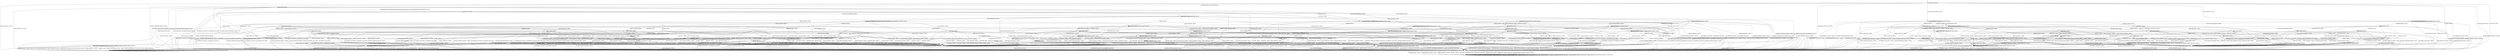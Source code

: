 digraph g {

	s0 [shape="circle" label="s0"];
	s1 [shape="circle" label="s1"];
	s2 [shape="circle" label="s2"];
	s3 [shape="circle" label="s3"];
	s4 [shape="circle" label="s4"];
	s5 [shape="circle" label="s5"];
	s6 [shape="circle" label="s6"];
	s7 [shape="circle" label="s7"];
	s8 [shape="circle" label="s8"];
	s9 [shape="circle" label="s9"];
	s10 [shape="circle" label="s10"];
	s11 [shape="circle" label="s11"];
	s12 [shape="circle" label="s12"];
	s13 [shape="circle" label="s13"];
	s14 [shape="circle" label="s14"];
	s15 [shape="circle" label="s15"];
	s16 [shape="circle" label="s16"];
	s17 [shape="circle" label="s17"];
	s18 [shape="circle" label="s18"];
	s19 [shape="circle" label="s19"];
	s20 [shape="circle" label="s20"];
	s21 [shape="circle" label="s21"];
	s22 [shape="circle" label="s22"];
	s23 [shape="circle" label="s23"];
	s24 [shape="circle" label="s24"];
	s25 [shape="circle" label="s25"];
	s26 [shape="circle" label="s26"];
	s27 [shape="circle" label="s27"];
	s28 [shape="circle" label="s28"];
	s29 [shape="circle" label="s29"];
	s30 [shape="circle" label="s30"];
	s31 [shape="circle" label="s31"];
	s32 [shape="circle" label="s32"];
	s33 [shape="circle" label="s33"];
	s34 [shape="circle" label="s34"];
	s35 [shape="circle" label="s35"];
	s36 [shape="circle" label="s36"];
	s37 [shape="circle" label="s37"];
	s38 [shape="circle" label="s38"];
	s39 [shape="circle" label="s39"];
	s40 [shape="circle" label="s40"];
	s41 [shape="circle" label="s41"];
	s42 [shape="circle" label="s42"];
	s43 [shape="circle" label="s43"];
	s44 [shape="circle" label="s44"];
	s45 [shape="circle" label="s45"];
	s46 [shape="circle" label="s46"];
	s47 [shape="circle" label="s47"];
	s48 [shape="circle" label="s48"];
	s49 [shape="circle" label="s49"];
	s50 [shape="circle" label="s50"];
	s51 [shape="circle" label="s51"];
	s52 [shape="circle" label="s52"];
	s53 [shape="circle" label="s53"];
	s54 [shape="circle" label="s54"];
	s55 [shape="circle" label="s55"];
	s56 [shape="circle" label="s56"];
	s57 [shape="circle" label="s57"];
	s58 [shape="circle" label="s58"];
	s59 [shape="circle" label="s59"];
	s60 [shape="circle" label="s60"];
	s61 [shape="circle" label="s61"];
	s62 [shape="circle" label="s62"];
	s63 [shape="circle" label="s63"];
	s64 [shape="circle" label="s64"];
	s65 [shape="circle" label="s65"];
	s66 [shape="circle" label="s66"];
	s67 [shape="circle" label="s67"];
	s68 [shape="circle" label="s68"];
	s69 [shape="circle" label="s69"];
	s0 -> s2 [label="ECDH_CLIENT_HELLO / HELLO_VERIFY_REQUEST"];
	s0 -> s16 [label="ECDH_CLIENT_KEY_EXCHANGE / TIMEOUT"];
	s0 -> s7 [label="CHANGE_CIPHER_SPEC / TIMEOUT"];
	s0 -> s5 [label="FINISHED / TIMEOUT"];
	s0 -> s0 [label="APPLICATION / TIMEOUT"];
	s0 -> s5 [label="CERTIFICATE / TIMEOUT"];
	s0 -> s8 [label="EMPTY_CERTIFICATE / TIMEOUT"];
	s0 -> s5 [label="CERTIFICATE_VERIFY / TIMEOUT"];
	s0 -> s1 [label="Alert(WARNING,CLOSE_NOTIFY) / TIMEOUT"];
	s0 -> s1 [label="Alert(FATAL,UNEXPECTED_MESSAGE) / TIMEOUT"];
	s1 -> s3 [label="ECDH_CLIENT_HELLO / TIMEOUT"];
	s1 -> s3 [label="ECDH_CLIENT_KEY_EXCHANGE / TIMEOUT"];
	s1 -> s3 [label="CHANGE_CIPHER_SPEC / TIMEOUT"];
	s1 -> s3 [label="FINISHED / TIMEOUT"];
	s1 -> s3 [label="APPLICATION / TIMEOUT"];
	s1 -> s3 [label="CERTIFICATE / TIMEOUT"];
	s1 -> s3 [label="EMPTY_CERTIFICATE / TIMEOUT"];
	s1 -> s3 [label="CERTIFICATE_VERIFY / TIMEOUT"];
	s1 -> s3 [label="Alert(WARNING,CLOSE_NOTIFY) / TIMEOUT"];
	s1 -> s3 [label="Alert(FATAL,UNEXPECTED_MESSAGE) / TIMEOUT"];
	s2 -> s4 [label="ECDH_CLIENT_HELLO / SERVER_HELLO|RSA_CERTIFICATE|ECDHE_SERVER_KEY_EXCHANGE|CERTIFICATE_REQUEST|SERVER_HELLO_DONE"];
	s2 -> s23 [label="ECDH_CLIENT_KEY_EXCHANGE / TIMEOUT"];
	s2 -> s7 [label="CHANGE_CIPHER_SPEC / TIMEOUT"];
	s2 -> s6 [label="FINISHED / TIMEOUT"];
	s2 -> s2 [label="APPLICATION / TIMEOUT"];
	s2 -> s46 [label="CERTIFICATE / TIMEOUT"];
	s2 -> s12 [label="EMPTY_CERTIFICATE / TIMEOUT"];
	s2 -> s6 [label="CERTIFICATE_VERIFY / TIMEOUT"];
	s2 -> s1 [label="Alert(WARNING,CLOSE_NOTIFY) / Alert(WARNING,CLOSE_NOTIFY)"];
	s2 -> s1 [label="Alert(FATAL,UNEXPECTED_MESSAGE) / TIMEOUT"];
	s3 -> s3 [label="ECDH_CLIENT_HELLO / SOCKET_CLOSED"];
	s3 -> s3 [label="ECDH_CLIENT_KEY_EXCHANGE / SOCKET_CLOSED"];
	s3 -> s3 [label="CHANGE_CIPHER_SPEC / SOCKET_CLOSED"];
	s3 -> s3 [label="FINISHED / SOCKET_CLOSED"];
	s3 -> s3 [label="APPLICATION / SOCKET_CLOSED"];
	s3 -> s3 [label="CERTIFICATE / SOCKET_CLOSED"];
	s3 -> s3 [label="EMPTY_CERTIFICATE / SOCKET_CLOSED"];
	s3 -> s3 [label="CERTIFICATE_VERIFY / SOCKET_CLOSED"];
	s3 -> s3 [label="Alert(WARNING,CLOSE_NOTIFY) / SOCKET_CLOSED"];
	s3 -> s3 [label="Alert(FATAL,UNEXPECTED_MESSAGE) / SOCKET_CLOSED"];
	s4 -> s1 [label="ECDH_CLIENT_HELLO / Alert(FATAL,UNEXPECTED_MESSAGE)"];
	s4 -> s20 [label="ECDH_CLIENT_KEY_EXCHANGE / TIMEOUT"];
	s4 -> s7 [label="CHANGE_CIPHER_SPEC / TIMEOUT"];
	s4 -> s6 [label="FINISHED / TIMEOUT"];
	s4 -> s4 [label="APPLICATION / TIMEOUT"];
	s4 -> s46 [label="CERTIFICATE / TIMEOUT"];
	s4 -> s10 [label="EMPTY_CERTIFICATE / TIMEOUT"];
	s4 -> s6 [label="CERTIFICATE_VERIFY / TIMEOUT"];
	s4 -> s1 [label="Alert(WARNING,CLOSE_NOTIFY) / Alert(WARNING,CLOSE_NOTIFY)"];
	s4 -> s1 [label="Alert(FATAL,UNEXPECTED_MESSAGE) / TIMEOUT"];
	s5 -> s5 [label="ECDH_CLIENT_HELLO / TIMEOUT"];
	s5 -> s5 [label="ECDH_CLIENT_KEY_EXCHANGE / TIMEOUT"];
	s5 -> s7 [label="CHANGE_CIPHER_SPEC / TIMEOUT"];
	s5 -> s5 [label="FINISHED / TIMEOUT"];
	s5 -> s5 [label="APPLICATION / TIMEOUT"];
	s5 -> s5 [label="CERTIFICATE / TIMEOUT"];
	s5 -> s5 [label="EMPTY_CERTIFICATE / TIMEOUT"];
	s5 -> s5 [label="CERTIFICATE_VERIFY / TIMEOUT"];
	s5 -> s1 [label="Alert(WARNING,CLOSE_NOTIFY) / TIMEOUT"];
	s5 -> s1 [label="Alert(FATAL,UNEXPECTED_MESSAGE) / TIMEOUT"];
	s6 -> s6 [label="ECDH_CLIENT_HELLO / TIMEOUT"];
	s6 -> s6 [label="ECDH_CLIENT_KEY_EXCHANGE / TIMEOUT"];
	s6 -> s7 [label="CHANGE_CIPHER_SPEC / TIMEOUT"];
	s6 -> s6 [label="FINISHED / TIMEOUT"];
	s6 -> s6 [label="APPLICATION / TIMEOUT"];
	s6 -> s6 [label="CERTIFICATE / TIMEOUT"];
	s6 -> s6 [label="EMPTY_CERTIFICATE / TIMEOUT"];
	s6 -> s6 [label="CERTIFICATE_VERIFY / TIMEOUT"];
	s6 -> s1 [label="Alert(WARNING,CLOSE_NOTIFY) / Alert(WARNING,CLOSE_NOTIFY)"];
	s6 -> s1 [label="Alert(FATAL,UNEXPECTED_MESSAGE) / TIMEOUT"];
	s7 -> s7 [label="ECDH_CLIENT_HELLO / TIMEOUT"];
	s7 -> s7 [label="ECDH_CLIENT_KEY_EXCHANGE / TIMEOUT"];
	s7 -> s7 [label="CHANGE_CIPHER_SPEC / TIMEOUT"];
	s7 -> s7 [label="FINISHED / TIMEOUT"];
	s7 -> s7 [label="APPLICATION / TIMEOUT"];
	s7 -> s7 [label="CERTIFICATE / TIMEOUT"];
	s7 -> s7 [label="EMPTY_CERTIFICATE / TIMEOUT"];
	s7 -> s7 [label="CERTIFICATE_VERIFY / TIMEOUT"];
	s7 -> s7 [label="Alert(WARNING,CLOSE_NOTIFY) / TIMEOUT"];
	s7 -> s7 [label="Alert(FATAL,UNEXPECTED_MESSAGE) / TIMEOUT"];
	s8 -> s8 [label="ECDH_CLIENT_HELLO / TIMEOUT"];
	s8 -> s32 [label="ECDH_CLIENT_KEY_EXCHANGE / TIMEOUT"];
	s8 -> s9 [label="CHANGE_CIPHER_SPEC / TIMEOUT"];
	s8 -> s8 [label="FINISHED / TIMEOUT"];
	s8 -> s8 [label="APPLICATION / TIMEOUT"];
	s8 -> s5 [label="CERTIFICATE / TIMEOUT"];
	s8 -> s5 [label="EMPTY_CERTIFICATE / TIMEOUT"];
	s8 -> s14 [label="CERTIFICATE_VERIFY / TIMEOUT"];
	s8 -> s1 [label="Alert(WARNING,CLOSE_NOTIFY) / TIMEOUT"];
	s8 -> s1 [label="Alert(FATAL,UNEXPECTED_MESSAGE) / TIMEOUT"];
	s9 -> s1 [label="ECDH_CLIENT_HELLO / TIMEOUT"];
	s9 -> s1 [label="ECDH_CLIENT_KEY_EXCHANGE / TIMEOUT"];
	s9 -> s7 [label="CHANGE_CIPHER_SPEC / TIMEOUT"];
	s9 -> s1 [label="FINISHED / TIMEOUT"];
	s9 -> s9 [label="APPLICATION / TIMEOUT"];
	s9 -> s1 [label="CERTIFICATE / TIMEOUT"];
	s9 -> s1 [label="EMPTY_CERTIFICATE / TIMEOUT"];
	s9 -> s1 [label="CERTIFICATE_VERIFY / TIMEOUT"];
	s9 -> s9 [label="Alert(WARNING,CLOSE_NOTIFY) / TIMEOUT"];
	s9 -> s9 [label="Alert(FATAL,UNEXPECTED_MESSAGE) / TIMEOUT"];
	s10 -> s28 [label="ECDH_CLIENT_HELLO / TIMEOUT"];
	s10 -> s26 [label="ECDH_CLIENT_KEY_EXCHANGE / TIMEOUT"];
	s10 -> s11 [label="CHANGE_CIPHER_SPEC / TIMEOUT"];
	s10 -> s10 [label="FINISHED / TIMEOUT"];
	s10 -> s10 [label="APPLICATION / TIMEOUT"];
	s10 -> s6 [label="CERTIFICATE / TIMEOUT"];
	s10 -> s6 [label="EMPTY_CERTIFICATE / TIMEOUT"];
	s10 -> s10 [label="CERTIFICATE_VERIFY / TIMEOUT"];
	s10 -> s1 [label="Alert(WARNING,CLOSE_NOTIFY) / Alert(WARNING,CLOSE_NOTIFY)"];
	s10 -> s1 [label="Alert(FATAL,UNEXPECTED_MESSAGE) / TIMEOUT"];
	s11 -> s1 [label="ECDH_CLIENT_HELLO / Alert(FATAL,BAD_CERTIFICATE)"];
	s11 -> s1 [label="ECDH_CLIENT_KEY_EXCHANGE / Alert(FATAL,BAD_CERTIFICATE)"];
	s11 -> s7 [label="CHANGE_CIPHER_SPEC / TIMEOUT"];
	s11 -> s1 [label="FINISHED / Alert(FATAL,BAD_CERTIFICATE)"];
	s11 -> s11 [label="APPLICATION / TIMEOUT"];
	s11 -> s1 [label="CERTIFICATE / Alert(FATAL,BAD_CERTIFICATE)"];
	s11 -> s1 [label="EMPTY_CERTIFICATE / Alert(FATAL,BAD_CERTIFICATE)"];
	s11 -> s1 [label="CERTIFICATE_VERIFY / Alert(FATAL,BAD_CERTIFICATE)"];
	s11 -> s11 [label="Alert(WARNING,CLOSE_NOTIFY) / TIMEOUT"];
	s11 -> s11 [label="Alert(FATAL,UNEXPECTED_MESSAGE) / TIMEOUT"];
	s12 -> s18 [label="ECDH_CLIENT_HELLO / TIMEOUT"];
	s12 -> s15 [label="ECDH_CLIENT_KEY_EXCHANGE / TIMEOUT"];
	s12 -> s13 [label="CHANGE_CIPHER_SPEC / TIMEOUT"];
	s12 -> s12 [label="FINISHED / TIMEOUT"];
	s12 -> s12 [label="APPLICATION / TIMEOUT"];
	s12 -> s6 [label="CERTIFICATE / TIMEOUT"];
	s12 -> s6 [label="EMPTY_CERTIFICATE / TIMEOUT"];
	s12 -> s52 [label="CERTIFICATE_VERIFY / TIMEOUT"];
	s12 -> s1 [label="Alert(WARNING,CLOSE_NOTIFY) / Alert(WARNING,CLOSE_NOTIFY)"];
	s12 -> s1 [label="Alert(FATAL,UNEXPECTED_MESSAGE) / TIMEOUT"];
	s13 -> s1 [label="ECDH_CLIENT_HELLO / Alert(FATAL,UNEXPECTED_MESSAGE)"];
	s13 -> s1 [label="ECDH_CLIENT_KEY_EXCHANGE / Alert(FATAL,UNEXPECTED_MESSAGE)"];
	s13 -> s7 [label="CHANGE_CIPHER_SPEC / TIMEOUT"];
	s13 -> s1 [label="FINISHED / Alert(FATAL,UNEXPECTED_MESSAGE)"];
	s13 -> s13 [label="APPLICATION / TIMEOUT"];
	s13 -> s1 [label="CERTIFICATE / Alert(FATAL,UNEXPECTED_MESSAGE)"];
	s13 -> s1 [label="EMPTY_CERTIFICATE / Alert(FATAL,UNEXPECTED_MESSAGE)"];
	s13 -> s1 [label="CERTIFICATE_VERIFY / Alert(FATAL,UNEXPECTED_MESSAGE)"];
	s13 -> s13 [label="Alert(WARNING,CLOSE_NOTIFY) / TIMEOUT"];
	s13 -> s13 [label="Alert(FATAL,UNEXPECTED_MESSAGE) / TIMEOUT"];
	s14 -> s29 [label="ECDH_CLIENT_HELLO / TIMEOUT"];
	s14 -> s37 [label="ECDH_CLIENT_KEY_EXCHANGE / TIMEOUT"];
	s14 -> s9 [label="CHANGE_CIPHER_SPEC / TIMEOUT"];
	s14 -> s17 [label="FINISHED / TIMEOUT"];
	s14 -> s14 [label="APPLICATION / TIMEOUT"];
	s14 -> s5 [label="CERTIFICATE / TIMEOUT"];
	s14 -> s5 [label="EMPTY_CERTIFICATE / TIMEOUT"];
	s14 -> s5 [label="CERTIFICATE_VERIFY / TIMEOUT"];
	s14 -> s1 [label="Alert(WARNING,CLOSE_NOTIFY) / TIMEOUT"];
	s14 -> s1 [label="Alert(FATAL,UNEXPECTED_MESSAGE) / TIMEOUT"];
	s15 -> s19 [label="ECDH_CLIENT_HELLO / TIMEOUT"];
	s15 -> s6 [label="ECDH_CLIENT_KEY_EXCHANGE / TIMEOUT"];
	s15 -> s13 [label="CHANGE_CIPHER_SPEC / TIMEOUT"];
	s15 -> s25 [label="FINISHED / TIMEOUT"];
	s15 -> s15 [label="APPLICATION / TIMEOUT"];
	s15 -> s6 [label="CERTIFICATE / TIMEOUT"];
	s15 -> s6 [label="EMPTY_CERTIFICATE / TIMEOUT"];
	s15 -> s45 [label="CERTIFICATE_VERIFY / TIMEOUT"];
	s15 -> s1 [label="Alert(WARNING,CLOSE_NOTIFY) / Alert(WARNING,CLOSE_NOTIFY)"];
	s15 -> s1 [label="Alert(FATAL,UNEXPECTED_MESSAGE) / TIMEOUT"];
	s16 -> s16 [label="ECDH_CLIENT_HELLO / TIMEOUT"];
	s16 -> s5 [label="ECDH_CLIENT_KEY_EXCHANGE / TIMEOUT"];
	s16 -> s9 [label="CHANGE_CIPHER_SPEC / TIMEOUT"];
	s16 -> s62 [label="FINISHED / TIMEOUT"];
	s16 -> s16 [label="APPLICATION / TIMEOUT"];
	s16 -> s32 [label="CERTIFICATE / TIMEOUT"];
	s16 -> s32 [label="EMPTY_CERTIFICATE / TIMEOUT"];
	s16 -> s30 [label="CERTIFICATE_VERIFY / TIMEOUT"];
	s16 -> s1 [label="Alert(WARNING,CLOSE_NOTIFY) / TIMEOUT"];
	s16 -> s1 [label="Alert(FATAL,UNEXPECTED_MESSAGE) / TIMEOUT"];
	s17 -> s69 [label="ECDH_CLIENT_HELLO / TIMEOUT"];
	s17 -> s67 [label="ECDH_CLIENT_KEY_EXCHANGE / TIMEOUT"];
	s17 -> s9 [label="CHANGE_CIPHER_SPEC / TIMEOUT"];
	s17 -> s5 [label="FINISHED / TIMEOUT"];
	s17 -> s17 [label="APPLICATION / TIMEOUT"];
	s17 -> s5 [label="CERTIFICATE / TIMEOUT"];
	s17 -> s5 [label="EMPTY_CERTIFICATE / TIMEOUT"];
	s17 -> s5 [label="CERTIFICATE_VERIFY / TIMEOUT"];
	s17 -> s1 [label="Alert(WARNING,CLOSE_NOTIFY) / TIMEOUT"];
	s17 -> s1 [label="Alert(FATAL,UNEXPECTED_MESSAGE) / TIMEOUT"];
	s18 -> s6 [label="ECDH_CLIENT_HELLO / TIMEOUT"];
	s18 -> s19 [label="ECDH_CLIENT_KEY_EXCHANGE / TIMEOUT"];
	s18 -> s13 [label="CHANGE_CIPHER_SPEC / TIMEOUT"];
	s18 -> s18 [label="FINISHED / TIMEOUT"];
	s18 -> s18 [label="APPLICATION / TIMEOUT"];
	s18 -> s6 [label="CERTIFICATE / TIMEOUT"];
	s18 -> s6 [label="EMPTY_CERTIFICATE / TIMEOUT"];
	s18 -> s18 [label="CERTIFICATE_VERIFY / TIMEOUT"];
	s18 -> s1 [label="Alert(WARNING,CLOSE_NOTIFY) / Alert(WARNING,CLOSE_NOTIFY)"];
	s18 -> s1 [label="Alert(FATAL,UNEXPECTED_MESSAGE) / TIMEOUT"];
	s19 -> s6 [label="ECDH_CLIENT_HELLO / TIMEOUT"];
	s19 -> s6 [label="ECDH_CLIENT_KEY_EXCHANGE / TIMEOUT"];
	s19 -> s13 [label="CHANGE_CIPHER_SPEC / TIMEOUT"];
	s19 -> s40 [label="FINISHED / TIMEOUT"];
	s19 -> s19 [label="APPLICATION / TIMEOUT"];
	s19 -> s6 [label="CERTIFICATE / TIMEOUT"];
	s19 -> s6 [label="EMPTY_CERTIFICATE / TIMEOUT"];
	s19 -> s19 [label="CERTIFICATE_VERIFY / TIMEOUT"];
	s19 -> s1 [label="Alert(WARNING,CLOSE_NOTIFY) / Alert(WARNING,CLOSE_NOTIFY)"];
	s19 -> s1 [label="Alert(FATAL,UNEXPECTED_MESSAGE) / TIMEOUT"];
	s20 -> s19 [label="ECDH_CLIENT_HELLO / TIMEOUT"];
	s20 -> s6 [label="ECDH_CLIENT_KEY_EXCHANGE / TIMEOUT"];
	s20 -> s44 [label="CHANGE_CIPHER_SPEC / TIMEOUT"];
	s20 -> s24 [label="FINISHED / TIMEOUT"];
	s20 -> s20 [label="APPLICATION / TIMEOUT"];
	s20 -> s20 [label="CERTIFICATE / TIMEOUT"];
	s20 -> s26 [label="EMPTY_CERTIFICATE / TIMEOUT"];
	s20 -> s21 [label="CERTIFICATE_VERIFY / TIMEOUT"];
	s20 -> s1 [label="Alert(WARNING,CLOSE_NOTIFY) / Alert(WARNING,CLOSE_NOTIFY)"];
	s20 -> s1 [label="Alert(FATAL,UNEXPECTED_MESSAGE) / TIMEOUT"];
	s21 -> s33 [label="ECDH_CLIENT_HELLO / TIMEOUT"];
	s21 -> s6 [label="ECDH_CLIENT_KEY_EXCHANGE / TIMEOUT"];
	s21 -> s22 [label="CHANGE_CIPHER_SPEC / TIMEOUT"];
	s21 -> s59 [label="FINISHED / TIMEOUT"];
	s21 -> s21 [label="APPLICATION / TIMEOUT"];
	s21 -> s27 [label="CERTIFICATE / TIMEOUT"];
	s21 -> s27 [label="EMPTY_CERTIFICATE / TIMEOUT"];
	s21 -> s6 [label="CERTIFICATE_VERIFY / TIMEOUT"];
	s21 -> s1 [label="Alert(WARNING,CLOSE_NOTIFY) / Alert(WARNING,CLOSE_NOTIFY)"];
	s21 -> s1 [label="Alert(FATAL,UNEXPECTED_MESSAGE) / TIMEOUT"];
	s22 -> s1 [label="ECDH_CLIENT_HELLO / Alert(FATAL,HANDSHAKE_FAILURE)"];
	s22 -> s1 [label="ECDH_CLIENT_KEY_EXCHANGE / Alert(FATAL,HANDSHAKE_FAILURE)"];
	s22 -> s7 [label="CHANGE_CIPHER_SPEC / TIMEOUT"];
	s22 -> s1 [label="FINISHED / Alert(FATAL,HANDSHAKE_FAILURE)"];
	s22 -> s22 [label="APPLICATION / TIMEOUT"];
	s22 -> s1 [label="CERTIFICATE / Alert(FATAL,HANDSHAKE_FAILURE)"];
	s22 -> s1 [label="EMPTY_CERTIFICATE / Alert(FATAL,HANDSHAKE_FAILURE)"];
	s22 -> s1 [label="CERTIFICATE_VERIFY / Alert(FATAL,HANDSHAKE_FAILURE)"];
	s22 -> s22 [label="Alert(WARNING,CLOSE_NOTIFY) / TIMEOUT"];
	s22 -> s22 [label="Alert(FATAL,UNEXPECTED_MESSAGE) / TIMEOUT"];
	s23 -> s19 [label="ECDH_CLIENT_HELLO / TIMEOUT"];
	s23 -> s6 [label="ECDH_CLIENT_KEY_EXCHANGE / TIMEOUT"];
	s23 -> s13 [label="CHANGE_CIPHER_SPEC / TIMEOUT"];
	s23 -> s24 [label="FINISHED / TIMEOUT"];
	s23 -> s23 [label="APPLICATION / TIMEOUT"];
	s23 -> s15 [label="CERTIFICATE / TIMEOUT"];
	s23 -> s15 [label="EMPTY_CERTIFICATE / TIMEOUT"];
	s23 -> s23 [label="CERTIFICATE_VERIFY / TIMEOUT"];
	s23 -> s1 [label="Alert(WARNING,CLOSE_NOTIFY) / Alert(WARNING,CLOSE_NOTIFY)"];
	s23 -> s1 [label="Alert(FATAL,UNEXPECTED_MESSAGE) / TIMEOUT"];
	s24 -> s42 [label="ECDH_CLIENT_HELLO / TIMEOUT"];
	s24 -> s6 [label="ECDH_CLIENT_KEY_EXCHANGE / TIMEOUT"];
	s24 -> s13 [label="CHANGE_CIPHER_SPEC / TIMEOUT"];
	s24 -> s6 [label="FINISHED / TIMEOUT"];
	s24 -> s24 [label="APPLICATION / TIMEOUT"];
	s24 -> s25 [label="CERTIFICATE / TIMEOUT"];
	s24 -> s25 [label="EMPTY_CERTIFICATE / TIMEOUT"];
	s24 -> s24 [label="CERTIFICATE_VERIFY / TIMEOUT"];
	s24 -> s1 [label="Alert(WARNING,CLOSE_NOTIFY) / Alert(WARNING,CLOSE_NOTIFY)"];
	s24 -> s1 [label="Alert(FATAL,UNEXPECTED_MESSAGE) / TIMEOUT"];
	s25 -> s40 [label="ECDH_CLIENT_HELLO / TIMEOUT"];
	s25 -> s6 [label="ECDH_CLIENT_KEY_EXCHANGE / TIMEOUT"];
	s25 -> s13 [label="CHANGE_CIPHER_SPEC / TIMEOUT"];
	s25 -> s6 [label="FINISHED / TIMEOUT"];
	s25 -> s25 [label="APPLICATION / TIMEOUT"];
	s25 -> s6 [label="CERTIFICATE / TIMEOUT"];
	s25 -> s6 [label="EMPTY_CERTIFICATE / TIMEOUT"];
	s25 -> s39 [label="CERTIFICATE_VERIFY / TIMEOUT"];
	s25 -> s1 [label="Alert(WARNING,CLOSE_NOTIFY) / Alert(WARNING,CLOSE_NOTIFY)"];
	s25 -> s1 [label="Alert(FATAL,UNEXPECTED_MESSAGE) / TIMEOUT"];
	s26 -> s38 [label="ECDH_CLIENT_HELLO / TIMEOUT"];
	s26 -> s6 [label="ECDH_CLIENT_KEY_EXCHANGE / TIMEOUT"];
	s26 -> s11 [label="CHANGE_CIPHER_SPEC / TIMEOUT"];
	s26 -> s26 [label="FINISHED / TIMEOUT"];
	s26 -> s26 [label="APPLICATION / TIMEOUT"];
	s26 -> s6 [label="CERTIFICATE / TIMEOUT"];
	s26 -> s6 [label="EMPTY_CERTIFICATE / TIMEOUT"];
	s26 -> s41 [label="CERTIFICATE_VERIFY / TIMEOUT"];
	s26 -> s1 [label="Alert(WARNING,CLOSE_NOTIFY) / Alert(WARNING,CLOSE_NOTIFY)"];
	s26 -> s1 [label="Alert(FATAL,UNEXPECTED_MESSAGE) / TIMEOUT"];
	s27 -> s36 [label="ECDH_CLIENT_HELLO / TIMEOUT"];
	s27 -> s6 [label="ECDH_CLIENT_KEY_EXCHANGE / TIMEOUT"];
	s27 -> s22 [label="CHANGE_CIPHER_SPEC / TIMEOUT"];
	s27 -> s60 [label="FINISHED / TIMEOUT"];
	s27 -> s27 [label="APPLICATION / TIMEOUT"];
	s27 -> s6 [label="CERTIFICATE / TIMEOUT"];
	s27 -> s6 [label="EMPTY_CERTIFICATE / TIMEOUT"];
	s27 -> s6 [label="CERTIFICATE_VERIFY / TIMEOUT"];
	s27 -> s1 [label="Alert(WARNING,CLOSE_NOTIFY) / Alert(WARNING,CLOSE_NOTIFY)"];
	s27 -> s1 [label="Alert(FATAL,UNEXPECTED_MESSAGE) / TIMEOUT"];
	s28 -> s6 [label="ECDH_CLIENT_HELLO / TIMEOUT"];
	s28 -> s38 [label="ECDH_CLIENT_KEY_EXCHANGE / TIMEOUT"];
	s28 -> s11 [label="CHANGE_CIPHER_SPEC / TIMEOUT"];
	s28 -> s28 [label="FINISHED / TIMEOUT"];
	s28 -> s28 [label="APPLICATION / TIMEOUT"];
	s28 -> s6 [label="CERTIFICATE / TIMEOUT"];
	s28 -> s6 [label="EMPTY_CERTIFICATE / TIMEOUT"];
	s28 -> s28 [label="CERTIFICATE_VERIFY / TIMEOUT"];
	s28 -> s1 [label="Alert(WARNING,CLOSE_NOTIFY) / Alert(WARNING,CLOSE_NOTIFY)"];
	s28 -> s1 [label="Alert(FATAL,UNEXPECTED_MESSAGE) / TIMEOUT"];
	s29 -> s5 [label="ECDH_CLIENT_HELLO / TIMEOUT"];
	s29 -> s43 [label="ECDH_CLIENT_KEY_EXCHANGE / TIMEOUT"];
	s29 -> s9 [label="CHANGE_CIPHER_SPEC / TIMEOUT"];
	s29 -> s69 [label="FINISHED / TIMEOUT"];
	s29 -> s29 [label="APPLICATION / TIMEOUT"];
	s29 -> s5 [label="CERTIFICATE / TIMEOUT"];
	s29 -> s5 [label="EMPTY_CERTIFICATE / TIMEOUT"];
	s29 -> s5 [label="CERTIFICATE_VERIFY / TIMEOUT"];
	s29 -> s1 [label="Alert(WARNING,CLOSE_NOTIFY) / TIMEOUT"];
	s29 -> s1 [label="Alert(FATAL,UNEXPECTED_MESSAGE) / TIMEOUT"];
	s30 -> s31 [label="ECDH_CLIENT_HELLO / TIMEOUT"];
	s30 -> s5 [label="ECDH_CLIENT_KEY_EXCHANGE / TIMEOUT"];
	s30 -> s9 [label="CHANGE_CIPHER_SPEC / TIMEOUT"];
	s30 -> s66 [label="FINISHED / TIMEOUT"];
	s30 -> s30 [label="APPLICATION / TIMEOUT"];
	s30 -> s37 [label="CERTIFICATE / TIMEOUT"];
	s30 -> s37 [label="EMPTY_CERTIFICATE / TIMEOUT"];
	s30 -> s5 [label="CERTIFICATE_VERIFY / TIMEOUT"];
	s30 -> s1 [label="Alert(WARNING,CLOSE_NOTIFY) / TIMEOUT"];
	s30 -> s1 [label="Alert(FATAL,UNEXPECTED_MESSAGE) / TIMEOUT"];
	s31 -> s5 [label="ECDH_CLIENT_HELLO / TIMEOUT"];
	s31 -> s5 [label="ECDH_CLIENT_KEY_EXCHANGE / TIMEOUT"];
	s31 -> s9 [label="CHANGE_CIPHER_SPEC / TIMEOUT"];
	s31 -> s34 [label="FINISHED / TIMEOUT"];
	s31 -> s31 [label="APPLICATION / TIMEOUT"];
	s31 -> s43 [label="CERTIFICATE / TIMEOUT"];
	s31 -> s43 [label="EMPTY_CERTIFICATE / TIMEOUT"];
	s31 -> s5 [label="CERTIFICATE_VERIFY / TIMEOUT"];
	s31 -> s1 [label="Alert(WARNING,CLOSE_NOTIFY) / TIMEOUT"];
	s31 -> s1 [label="Alert(FATAL,UNEXPECTED_MESSAGE) / TIMEOUT"];
	s32 -> s32 [label="ECDH_CLIENT_HELLO / TIMEOUT"];
	s32 -> s5 [label="ECDH_CLIENT_KEY_EXCHANGE / TIMEOUT"];
	s32 -> s9 [label="CHANGE_CIPHER_SPEC / TIMEOUT"];
	s32 -> s63 [label="FINISHED / TIMEOUT"];
	s32 -> s32 [label="APPLICATION / TIMEOUT"];
	s32 -> s5 [label="CERTIFICATE / TIMEOUT"];
	s32 -> s5 [label="EMPTY_CERTIFICATE / TIMEOUT"];
	s32 -> s37 [label="CERTIFICATE_VERIFY / TIMEOUT"];
	s32 -> s1 [label="Alert(WARNING,CLOSE_NOTIFY) / TIMEOUT"];
	s32 -> s1 [label="Alert(FATAL,UNEXPECTED_MESSAGE) / TIMEOUT"];
	s33 -> s6 [label="ECDH_CLIENT_HELLO / TIMEOUT"];
	s33 -> s6 [label="ECDH_CLIENT_KEY_EXCHANGE / TIMEOUT"];
	s33 -> s22 [label="CHANGE_CIPHER_SPEC / TIMEOUT"];
	s33 -> s35 [label="FINISHED / TIMEOUT"];
	s33 -> s33 [label="APPLICATION / TIMEOUT"];
	s33 -> s36 [label="CERTIFICATE / TIMEOUT"];
	s33 -> s36 [label="EMPTY_CERTIFICATE / TIMEOUT"];
	s33 -> s6 [label="CERTIFICATE_VERIFY / TIMEOUT"];
	s33 -> s1 [label="Alert(WARNING,CLOSE_NOTIFY) / Alert(WARNING,CLOSE_NOTIFY)"];
	s33 -> s1 [label="Alert(FATAL,UNEXPECTED_MESSAGE) / TIMEOUT"];
	s34 -> s5 [label="ECDH_CLIENT_HELLO / TIMEOUT"];
	s34 -> s5 [label="ECDH_CLIENT_KEY_EXCHANGE / TIMEOUT"];
	s34 -> s9 [label="CHANGE_CIPHER_SPEC / TIMEOUT"];
	s34 -> s5 [label="FINISHED / TIMEOUT"];
	s34 -> s34 [label="APPLICATION / TIMEOUT"];
	s34 -> s64 [label="CERTIFICATE / TIMEOUT"];
	s34 -> s64 [label="EMPTY_CERTIFICATE / TIMEOUT"];
	s34 -> s5 [label="CERTIFICATE_VERIFY / TIMEOUT"];
	s34 -> s1 [label="Alert(WARNING,CLOSE_NOTIFY) / TIMEOUT"];
	s34 -> s1 [label="Alert(FATAL,UNEXPECTED_MESSAGE) / TIMEOUT"];
	s35 -> s6 [label="ECDH_CLIENT_HELLO / TIMEOUT"];
	s35 -> s6 [label="ECDH_CLIENT_KEY_EXCHANGE / TIMEOUT"];
	s35 -> s22 [label="CHANGE_CIPHER_SPEC / TIMEOUT"];
	s35 -> s6 [label="FINISHED / TIMEOUT"];
	s35 -> s35 [label="APPLICATION / TIMEOUT"];
	s35 -> s36 [label="CERTIFICATE / TIMEOUT"];
	s35 -> s36 [label="EMPTY_CERTIFICATE / TIMEOUT"];
	s35 -> s6 [label="CERTIFICATE_VERIFY / TIMEOUT"];
	s35 -> s1 [label="Alert(WARNING,CLOSE_NOTIFY) / Alert(WARNING,CLOSE_NOTIFY)"];
	s35 -> s1 [label="Alert(FATAL,UNEXPECTED_MESSAGE) / TIMEOUT"];
	s36 -> s6 [label="ECDH_CLIENT_HELLO / TIMEOUT"];
	s36 -> s6 [label="ECDH_CLIENT_KEY_EXCHANGE / TIMEOUT"];
	s36 -> s22 [label="CHANGE_CIPHER_SPEC / TIMEOUT"];
	s36 -> s6 [label="FINISHED / TIMEOUT"];
	s36 -> s36 [label="APPLICATION / TIMEOUT"];
	s36 -> s6 [label="CERTIFICATE / TIMEOUT"];
	s36 -> s6 [label="EMPTY_CERTIFICATE / TIMEOUT"];
	s36 -> s6 [label="CERTIFICATE_VERIFY / TIMEOUT"];
	s36 -> s1 [label="Alert(WARNING,CLOSE_NOTIFY) / Alert(WARNING,CLOSE_NOTIFY)"];
	s36 -> s1 [label="Alert(FATAL,UNEXPECTED_MESSAGE) / TIMEOUT"];
	s37 -> s43 [label="ECDH_CLIENT_HELLO / TIMEOUT"];
	s37 -> s5 [label="ECDH_CLIENT_KEY_EXCHANGE / TIMEOUT"];
	s37 -> s9 [label="CHANGE_CIPHER_SPEC / TIMEOUT"];
	s37 -> s67 [label="FINISHED / TIMEOUT"];
	s37 -> s37 [label="APPLICATION / TIMEOUT"];
	s37 -> s5 [label="CERTIFICATE / TIMEOUT"];
	s37 -> s5 [label="EMPTY_CERTIFICATE / TIMEOUT"];
	s37 -> s5 [label="CERTIFICATE_VERIFY / TIMEOUT"];
	s37 -> s1 [label="Alert(WARNING,CLOSE_NOTIFY) / TIMEOUT"];
	s37 -> s1 [label="Alert(FATAL,UNEXPECTED_MESSAGE) / TIMEOUT"];
	s38 -> s6 [label="ECDH_CLIENT_HELLO / TIMEOUT"];
	s38 -> s6 [label="ECDH_CLIENT_KEY_EXCHANGE / TIMEOUT"];
	s38 -> s11 [label="CHANGE_CIPHER_SPEC / TIMEOUT"];
	s38 -> s38 [label="FINISHED / TIMEOUT"];
	s38 -> s38 [label="APPLICATION / TIMEOUT"];
	s38 -> s6 [label="CERTIFICATE / TIMEOUT"];
	s38 -> s6 [label="EMPTY_CERTIFICATE / TIMEOUT"];
	s38 -> s47 [label="CERTIFICATE_VERIFY / TIMEOUT"];
	s38 -> s1 [label="Alert(WARNING,CLOSE_NOTIFY) / Alert(WARNING,CLOSE_NOTIFY)"];
	s38 -> s1 [label="Alert(FATAL,UNEXPECTED_MESSAGE) / TIMEOUT"];
	s39 -> s40 [label="ECDH_CLIENT_HELLO / TIMEOUT"];
	s39 -> s6 [label="ECDH_CLIENT_KEY_EXCHANGE / TIMEOUT"];
	s39 -> s13 [label="CHANGE_CIPHER_SPEC / TIMEOUT"];
	s39 -> s6 [label="FINISHED / TIMEOUT"];
	s39 -> s39 [label="APPLICATION / TIMEOUT"];
	s39 -> s6 [label="CERTIFICATE / TIMEOUT"];
	s39 -> s6 [label="EMPTY_CERTIFICATE / TIMEOUT"];
	s39 -> s6 [label="CERTIFICATE_VERIFY / TIMEOUT"];
	s39 -> s1 [label="Alert(WARNING,CLOSE_NOTIFY) / Alert(WARNING,CLOSE_NOTIFY)"];
	s39 -> s1 [label="Alert(FATAL,UNEXPECTED_MESSAGE) / TIMEOUT"];
	s40 -> s6 [label="ECDH_CLIENT_HELLO / TIMEOUT"];
	s40 -> s6 [label="ECDH_CLIENT_KEY_EXCHANGE / TIMEOUT"];
	s40 -> s13 [label="CHANGE_CIPHER_SPEC / TIMEOUT"];
	s40 -> s6 [label="FINISHED / TIMEOUT"];
	s40 -> s40 [label="APPLICATION / TIMEOUT"];
	s40 -> s6 [label="CERTIFICATE / TIMEOUT"];
	s40 -> s6 [label="EMPTY_CERTIFICATE / TIMEOUT"];
	s40 -> s6 [label="CERTIFICATE_VERIFY / TIMEOUT"];
	s40 -> s1 [label="Alert(WARNING,CLOSE_NOTIFY) / Alert(WARNING,CLOSE_NOTIFY)"];
	s40 -> s1 [label="Alert(FATAL,UNEXPECTED_MESSAGE) / TIMEOUT"];
	s41 -> s47 [label="ECDH_CLIENT_HELLO / TIMEOUT"];
	s41 -> s6 [label="ECDH_CLIENT_KEY_EXCHANGE / TIMEOUT"];
	s41 -> s11 [label="CHANGE_CIPHER_SPEC / TIMEOUT"];
	s41 -> s41 [label="FINISHED / TIMEOUT"];
	s41 -> s41 [label="APPLICATION / TIMEOUT"];
	s41 -> s6 [label="CERTIFICATE / TIMEOUT"];
	s41 -> s6 [label="EMPTY_CERTIFICATE / TIMEOUT"];
	s41 -> s6 [label="CERTIFICATE_VERIFY / TIMEOUT"];
	s41 -> s1 [label="Alert(WARNING,CLOSE_NOTIFY) / Alert(WARNING,CLOSE_NOTIFY)"];
	s41 -> s1 [label="Alert(FATAL,UNEXPECTED_MESSAGE) / TIMEOUT"];
	s42 -> s6 [label="ECDH_CLIENT_HELLO / TIMEOUT"];
	s42 -> s6 [label="ECDH_CLIENT_KEY_EXCHANGE / TIMEOUT"];
	s42 -> s13 [label="CHANGE_CIPHER_SPEC / TIMEOUT"];
	s42 -> s6 [label="FINISHED / TIMEOUT"];
	s42 -> s42 [label="APPLICATION / TIMEOUT"];
	s42 -> s40 [label="CERTIFICATE / TIMEOUT"];
	s42 -> s40 [label="EMPTY_CERTIFICATE / TIMEOUT"];
	s42 -> s42 [label="CERTIFICATE_VERIFY / TIMEOUT"];
	s42 -> s1 [label="Alert(WARNING,CLOSE_NOTIFY) / Alert(WARNING,CLOSE_NOTIFY)"];
	s42 -> s1 [label="Alert(FATAL,UNEXPECTED_MESSAGE) / TIMEOUT"];
	s43 -> s5 [label="ECDH_CLIENT_HELLO / TIMEOUT"];
	s43 -> s5 [label="ECDH_CLIENT_KEY_EXCHANGE / TIMEOUT"];
	s43 -> s9 [label="CHANGE_CIPHER_SPEC / TIMEOUT"];
	s43 -> s64 [label="FINISHED / TIMEOUT"];
	s43 -> s43 [label="APPLICATION / TIMEOUT"];
	s43 -> s5 [label="CERTIFICATE / TIMEOUT"];
	s43 -> s5 [label="EMPTY_CERTIFICATE / TIMEOUT"];
	s43 -> s5 [label="CERTIFICATE_VERIFY / TIMEOUT"];
	s43 -> s1 [label="Alert(WARNING,CLOSE_NOTIFY) / TIMEOUT"];
	s43 -> s1 [label="Alert(FATAL,UNEXPECTED_MESSAGE) / TIMEOUT"];
	s44 -> s19 [label="ECDH_CLIENT_HELLO / TIMEOUT"];
	s44 -> s6 [label="ECDH_CLIENT_KEY_EXCHANGE / TIMEOUT"];
	s44 -> s7 [label="CHANGE_CIPHER_SPEC / TIMEOUT"];
	s44 -> s1 [label="FINISHED / Alert(FATAL,UNEXPECTED_MESSAGE)"];
	s44 -> s44 [label="APPLICATION / TIMEOUT"];
	s44 -> s48 [label="CERTIFICATE / TIMEOUT"];
	s44 -> s57 [label="EMPTY_CERTIFICATE / TIMEOUT"];
	s44 -> s53 [label="CERTIFICATE_VERIFY / TIMEOUT"];
	s44 -> s44 [label="Alert(WARNING,CLOSE_NOTIFY) / TIMEOUT"];
	s44 -> s44 [label="Alert(FATAL,UNEXPECTED_MESSAGE) / TIMEOUT"];
	s45 -> s19 [label="ECDH_CLIENT_HELLO / TIMEOUT"];
	s45 -> s6 [label="ECDH_CLIENT_KEY_EXCHANGE / TIMEOUT"];
	s45 -> s13 [label="CHANGE_CIPHER_SPEC / TIMEOUT"];
	s45 -> s39 [label="FINISHED / TIMEOUT"];
	s45 -> s45 [label="APPLICATION / TIMEOUT"];
	s45 -> s6 [label="CERTIFICATE / TIMEOUT"];
	s45 -> s6 [label="EMPTY_CERTIFICATE / TIMEOUT"];
	s45 -> s6 [label="CERTIFICATE_VERIFY / TIMEOUT"];
	s45 -> s1 [label="Alert(WARNING,CLOSE_NOTIFY) / Alert(WARNING,CLOSE_NOTIFY)"];
	s45 -> s1 [label="Alert(FATAL,UNEXPECTED_MESSAGE) / TIMEOUT"];
	s46 -> s46 [label="ECDH_CLIENT_HELLO / TIMEOUT"];
	s46 -> s6 [label="ECDH_CLIENT_KEY_EXCHANGE / TIMEOUT"];
	s46 -> s7 [label="CHANGE_CIPHER_SPEC / TIMEOUT"];
	s46 -> s46 [label="FINISHED / TIMEOUT"];
	s46 -> s46 [label="APPLICATION / TIMEOUT"];
	s46 -> s6 [label="CERTIFICATE / TIMEOUT"];
	s46 -> s6 [label="EMPTY_CERTIFICATE / TIMEOUT"];
	s46 -> s52 [label="CERTIFICATE_VERIFY / TIMEOUT"];
	s46 -> s1 [label="Alert(WARNING,CLOSE_NOTIFY) / Alert(WARNING,CLOSE_NOTIFY)"];
	s46 -> s1 [label="Alert(FATAL,UNEXPECTED_MESSAGE) / TIMEOUT"];
	s47 -> s6 [label="ECDH_CLIENT_HELLO / TIMEOUT"];
	s47 -> s6 [label="ECDH_CLIENT_KEY_EXCHANGE / TIMEOUT"];
	s47 -> s11 [label="CHANGE_CIPHER_SPEC / TIMEOUT"];
	s47 -> s47 [label="FINISHED / TIMEOUT"];
	s47 -> s47 [label="APPLICATION / TIMEOUT"];
	s47 -> s6 [label="CERTIFICATE / TIMEOUT"];
	s47 -> s6 [label="EMPTY_CERTIFICATE / TIMEOUT"];
	s47 -> s6 [label="CERTIFICATE_VERIFY / TIMEOUT"];
	s47 -> s1 [label="Alert(WARNING,CLOSE_NOTIFY) / Alert(WARNING,CLOSE_NOTIFY)"];
	s47 -> s1 [label="Alert(FATAL,UNEXPECTED_MESSAGE) / TIMEOUT"];
	s48 -> s19 [label="ECDH_CLIENT_HELLO / TIMEOUT"];
	s48 -> s6 [label="ECDH_CLIENT_KEY_EXCHANGE / TIMEOUT"];
	s48 -> s13 [label="CHANGE_CIPHER_SPEC / TIMEOUT"];
	s48 -> s25 [label="FINISHED / TIMEOUT"];
	s48 -> s6 [label="APPLICATION / TIMEOUT"];
	s48 -> s6 [label="CERTIFICATE / TIMEOUT"];
	s48 -> s6 [label="EMPTY_CERTIFICATE / TIMEOUT"];
	s48 -> s49 [label="CERTIFICATE_VERIFY / TIMEOUT"];
	s48 -> s1 [label="Alert(WARNING,CLOSE_NOTIFY) / Alert(WARNING,CLOSE_NOTIFY)"];
	s48 -> s1 [label="Alert(FATAL,UNEXPECTED_MESSAGE) / TIMEOUT"];
	s49 -> s19 [label="ECDH_CLIENT_HELLO / TIMEOUT"];
	s49 -> s6 [label="ECDH_CLIENT_KEY_EXCHANGE / TIMEOUT"];
	s49 -> s13 [label="CHANGE_CIPHER_SPEC / TIMEOUT"];
	s49 -> s50 [label="FINISHED / TIMEOUT"];
	s49 -> s6 [label="APPLICATION / TIMEOUT"];
	s49 -> s6 [label="CERTIFICATE / TIMEOUT"];
	s49 -> s6 [label="EMPTY_CERTIFICATE / TIMEOUT"];
	s49 -> s6 [label="CERTIFICATE_VERIFY / TIMEOUT"];
	s49 -> s1 [label="Alert(WARNING,CLOSE_NOTIFY) / Alert(WARNING,CLOSE_NOTIFY)"];
	s49 -> s1 [label="Alert(FATAL,UNEXPECTED_MESSAGE) / TIMEOUT"];
	s50 -> s50 [label="ECDH_CLIENT_HELLO / TIMEOUT"];
	s50 -> s6 [label="ECDH_CLIENT_KEY_EXCHANGE / TIMEOUT"];
	s50 -> s51 [label="CHANGE_CIPHER_SPEC / TIMEOUT"];
	s50 -> s6 [label="FINISHED / TIMEOUT"];
	s50 -> s6 [label="APPLICATION / TIMEOUT"];
	s50 -> s6 [label="CERTIFICATE / TIMEOUT"];
	s50 -> s6 [label="EMPTY_CERTIFICATE / TIMEOUT"];
	s50 -> s6 [label="CERTIFICATE_VERIFY / TIMEOUT"];
	s50 -> s1 [label="Alert(WARNING,CLOSE_NOTIFY) / Alert(WARNING,CLOSE_NOTIFY)"];
	s50 -> s1 [label="Alert(FATAL,UNEXPECTED_MESSAGE) / TIMEOUT"];
	s51 -> s7 [label="ECDH_CLIENT_HELLO / CHANGE_CIPHER_SPEC|FINISHED"];
	s51 -> s7 [label="ECDH_CLIENT_KEY_EXCHANGE / CHANGE_CIPHER_SPEC|FINISHED"];
	s51 -> s7 [label="CHANGE_CIPHER_SPEC / TIMEOUT"];
	s51 -> s7 [label="FINISHED / CHANGE_CIPHER_SPEC|FINISHED"];
	s51 -> s51 [label="APPLICATION / TIMEOUT"];
	s51 -> s7 [label="CERTIFICATE / CHANGE_CIPHER_SPEC|FINISHED"];
	s51 -> s7 [label="EMPTY_CERTIFICATE / CHANGE_CIPHER_SPEC|FINISHED"];
	s51 -> s7 [label="CERTIFICATE_VERIFY / CHANGE_CIPHER_SPEC|FINISHED"];
	s51 -> s51 [label="Alert(WARNING,CLOSE_NOTIFY) / TIMEOUT"];
	s51 -> s51 [label="Alert(FATAL,UNEXPECTED_MESSAGE) / TIMEOUT"];
	s52 -> s18 [label="ECDH_CLIENT_HELLO / TIMEOUT"];
	s52 -> s45 [label="ECDH_CLIENT_KEY_EXCHANGE / TIMEOUT"];
	s52 -> s13 [label="CHANGE_CIPHER_SPEC / TIMEOUT"];
	s52 -> s52 [label="FINISHED / TIMEOUT"];
	s52 -> s52 [label="APPLICATION / TIMEOUT"];
	s52 -> s6 [label="CERTIFICATE / TIMEOUT"];
	s52 -> s6 [label="EMPTY_CERTIFICATE / TIMEOUT"];
	s52 -> s6 [label="CERTIFICATE_VERIFY / TIMEOUT"];
	s52 -> s1 [label="Alert(WARNING,CLOSE_NOTIFY) / Alert(WARNING,CLOSE_NOTIFY)"];
	s52 -> s1 [label="Alert(FATAL,UNEXPECTED_MESSAGE) / TIMEOUT"];
	s53 -> s54 [label="ECDH_CLIENT_HELLO / TIMEOUT"];
	s53 -> s6 [label="ECDH_CLIENT_KEY_EXCHANGE / TIMEOUT"];
	s53 -> s22 [label="CHANGE_CIPHER_SPEC / TIMEOUT"];
	s53 -> s68 [label="FINISHED / TIMEOUT"];
	s53 -> s6 [label="APPLICATION / TIMEOUT"];
	s53 -> s27 [label="CERTIFICATE / TIMEOUT"];
	s53 -> s27 [label="EMPTY_CERTIFICATE / TIMEOUT"];
	s53 -> s6 [label="CERTIFICATE_VERIFY / TIMEOUT"];
	s53 -> s1 [label="Alert(WARNING,CLOSE_NOTIFY) / Alert(WARNING,CLOSE_NOTIFY)"];
	s53 -> s1 [label="Alert(FATAL,UNEXPECTED_MESSAGE) / TIMEOUT"];
	s54 -> s6 [label="ECDH_CLIENT_HELLO / TIMEOUT"];
	s54 -> s6 [label="ECDH_CLIENT_KEY_EXCHANGE / TIMEOUT"];
	s54 -> s22 [label="CHANGE_CIPHER_SPEC / TIMEOUT"];
	s54 -> s55 [label="FINISHED / TIMEOUT"];
	s54 -> s6 [label="APPLICATION / TIMEOUT"];
	s54 -> s61 [label="CERTIFICATE / TIMEOUT"];
	s54 -> s61 [label="EMPTY_CERTIFICATE / TIMEOUT"];
	s54 -> s6 [label="CERTIFICATE_VERIFY / TIMEOUT"];
	s54 -> s1 [label="Alert(WARNING,CLOSE_NOTIFY) / Alert(WARNING,CLOSE_NOTIFY)"];
	s54 -> s1 [label="Alert(FATAL,UNEXPECTED_MESSAGE) / TIMEOUT"];
	s55 -> s6 [label="ECDH_CLIENT_HELLO / TIMEOUT"];
	s55 -> s6 [label="ECDH_CLIENT_KEY_EXCHANGE / TIMEOUT"];
	s55 -> s22 [label="CHANGE_CIPHER_SPEC / TIMEOUT"];
	s55 -> s6 [label="FINISHED / TIMEOUT"];
	s55 -> s6 [label="APPLICATION / TIMEOUT"];
	s55 -> s56 [label="CERTIFICATE / TIMEOUT"];
	s55 -> s56 [label="EMPTY_CERTIFICATE / TIMEOUT"];
	s55 -> s6 [label="CERTIFICATE_VERIFY / TIMEOUT"];
	s55 -> s1 [label="Alert(WARNING,CLOSE_NOTIFY) / Alert(WARNING,CLOSE_NOTIFY)"];
	s55 -> s1 [label="Alert(FATAL,UNEXPECTED_MESSAGE) / TIMEOUT"];
	s56 -> s6 [label="ECDH_CLIENT_HELLO / TIMEOUT"];
	s56 -> s6 [label="ECDH_CLIENT_KEY_EXCHANGE / TIMEOUT"];
	s56 -> s22 [label="CHANGE_CIPHER_SPEC / TIMEOUT"];
	s56 -> s6 [label="FINISHED / TIMEOUT"];
	s56 -> s6 [label="APPLICATION / TIMEOUT"];
	s56 -> s6 [label="CERTIFICATE / TIMEOUT"];
	s56 -> s6 [label="EMPTY_CERTIFICATE / TIMEOUT"];
	s56 -> s6 [label="CERTIFICATE_VERIFY / TIMEOUT"];
	s56 -> s1 [label="Alert(WARNING,CLOSE_NOTIFY) / Alert(WARNING,CLOSE_NOTIFY)"];
	s56 -> s1 [label="Alert(FATAL,UNEXPECTED_MESSAGE) / TIMEOUT"];
	s57 -> s38 [label="ECDH_CLIENT_HELLO / TIMEOUT"];
	s57 -> s6 [label="ECDH_CLIENT_KEY_EXCHANGE / TIMEOUT"];
	s57 -> s11 [label="CHANGE_CIPHER_SPEC / TIMEOUT"];
	s57 -> s57 [label="FINISHED / TIMEOUT"];
	s57 -> s6 [label="APPLICATION / TIMEOUT"];
	s57 -> s6 [label="CERTIFICATE / TIMEOUT"];
	s57 -> s6 [label="EMPTY_CERTIFICATE / TIMEOUT"];
	s57 -> s58 [label="CERTIFICATE_VERIFY / TIMEOUT"];
	s57 -> s1 [label="Alert(WARNING,CLOSE_NOTIFY) / Alert(WARNING,CLOSE_NOTIFY)"];
	s57 -> s1 [label="Alert(FATAL,UNEXPECTED_MESSAGE) / TIMEOUT"];
	s58 -> s65 [label="ECDH_CLIENT_HELLO / TIMEOUT"];
	s58 -> s6 [label="ECDH_CLIENT_KEY_EXCHANGE / TIMEOUT"];
	s58 -> s11 [label="CHANGE_CIPHER_SPEC / TIMEOUT"];
	s58 -> s58 [label="FINISHED / TIMEOUT"];
	s58 -> s6 [label="APPLICATION / TIMEOUT"];
	s58 -> s6 [label="CERTIFICATE / TIMEOUT"];
	s58 -> s6 [label="EMPTY_CERTIFICATE / TIMEOUT"];
	s58 -> s6 [label="CERTIFICATE_VERIFY / TIMEOUT"];
	s58 -> s1 [label="Alert(WARNING,CLOSE_NOTIFY) / Alert(WARNING,CLOSE_NOTIFY)"];
	s58 -> s1 [label="Alert(FATAL,UNEXPECTED_MESSAGE) / TIMEOUT"];
	s59 -> s35 [label="ECDH_CLIENT_HELLO / TIMEOUT"];
	s59 -> s6 [label="ECDH_CLIENT_KEY_EXCHANGE / TIMEOUT"];
	s59 -> s22 [label="CHANGE_CIPHER_SPEC / TIMEOUT"];
	s59 -> s6 [label="FINISHED / TIMEOUT"];
	s59 -> s59 [label="APPLICATION / TIMEOUT"];
	s59 -> s60 [label="CERTIFICATE / TIMEOUT"];
	s59 -> s60 [label="EMPTY_CERTIFICATE / TIMEOUT"];
	s59 -> s6 [label="CERTIFICATE_VERIFY / TIMEOUT"];
	s59 -> s1 [label="Alert(WARNING,CLOSE_NOTIFY) / Alert(WARNING,CLOSE_NOTIFY)"];
	s59 -> s1 [label="Alert(FATAL,UNEXPECTED_MESSAGE) / TIMEOUT"];
	s60 -> s36 [label="ECDH_CLIENT_HELLO / TIMEOUT"];
	s60 -> s6 [label="ECDH_CLIENT_KEY_EXCHANGE / TIMEOUT"];
	s60 -> s22 [label="CHANGE_CIPHER_SPEC / TIMEOUT"];
	s60 -> s6 [label="FINISHED / TIMEOUT"];
	s60 -> s60 [label="APPLICATION / TIMEOUT"];
	s60 -> s6 [label="CERTIFICATE / TIMEOUT"];
	s60 -> s6 [label="EMPTY_CERTIFICATE / TIMEOUT"];
	s60 -> s6 [label="CERTIFICATE_VERIFY / TIMEOUT"];
	s60 -> s1 [label="Alert(WARNING,CLOSE_NOTIFY) / Alert(WARNING,CLOSE_NOTIFY)"];
	s60 -> s1 [label="Alert(FATAL,UNEXPECTED_MESSAGE) / TIMEOUT"];
	s61 -> s6 [label="ECDH_CLIENT_HELLO / TIMEOUT"];
	s61 -> s6 [label="ECDH_CLIENT_KEY_EXCHANGE / TIMEOUT"];
	s61 -> s22 [label="CHANGE_CIPHER_SPEC / TIMEOUT"];
	s61 -> s56 [label="FINISHED / TIMEOUT"];
	s61 -> s6 [label="APPLICATION / TIMEOUT"];
	s61 -> s6 [label="CERTIFICATE / TIMEOUT"];
	s61 -> s6 [label="EMPTY_CERTIFICATE / TIMEOUT"];
	s61 -> s6 [label="CERTIFICATE_VERIFY / TIMEOUT"];
	s61 -> s1 [label="Alert(WARNING,CLOSE_NOTIFY) / Alert(WARNING,CLOSE_NOTIFY)"];
	s61 -> s1 [label="Alert(FATAL,UNEXPECTED_MESSAGE) / TIMEOUT"];
	s62 -> s62 [label="ECDH_CLIENT_HELLO / TIMEOUT"];
	s62 -> s5 [label="ECDH_CLIENT_KEY_EXCHANGE / TIMEOUT"];
	s62 -> s9 [label="CHANGE_CIPHER_SPEC / TIMEOUT"];
	s62 -> s5 [label="FINISHED / TIMEOUT"];
	s62 -> s62 [label="APPLICATION / TIMEOUT"];
	s62 -> s63 [label="CERTIFICATE / TIMEOUT"];
	s62 -> s63 [label="EMPTY_CERTIFICATE / TIMEOUT"];
	s62 -> s66 [label="CERTIFICATE_VERIFY / TIMEOUT"];
	s62 -> s1 [label="Alert(WARNING,CLOSE_NOTIFY) / TIMEOUT"];
	s62 -> s1 [label="Alert(FATAL,UNEXPECTED_MESSAGE) / TIMEOUT"];
	s63 -> s63 [label="ECDH_CLIENT_HELLO / TIMEOUT"];
	s63 -> s5 [label="ECDH_CLIENT_KEY_EXCHANGE / TIMEOUT"];
	s63 -> s9 [label="CHANGE_CIPHER_SPEC / TIMEOUT"];
	s63 -> s5 [label="FINISHED / TIMEOUT"];
	s63 -> s63 [label="APPLICATION / TIMEOUT"];
	s63 -> s5 [label="CERTIFICATE / TIMEOUT"];
	s63 -> s5 [label="EMPTY_CERTIFICATE / TIMEOUT"];
	s63 -> s67 [label="CERTIFICATE_VERIFY / TIMEOUT"];
	s63 -> s1 [label="Alert(WARNING,CLOSE_NOTIFY) / TIMEOUT"];
	s63 -> s1 [label="Alert(FATAL,UNEXPECTED_MESSAGE) / TIMEOUT"];
	s64 -> s5 [label="ECDH_CLIENT_HELLO / TIMEOUT"];
	s64 -> s5 [label="ECDH_CLIENT_KEY_EXCHANGE / TIMEOUT"];
	s64 -> s9 [label="CHANGE_CIPHER_SPEC / TIMEOUT"];
	s64 -> s5 [label="FINISHED / TIMEOUT"];
	s64 -> s64 [label="APPLICATION / TIMEOUT"];
	s64 -> s5 [label="CERTIFICATE / TIMEOUT"];
	s64 -> s5 [label="EMPTY_CERTIFICATE / TIMEOUT"];
	s64 -> s5 [label="CERTIFICATE_VERIFY / TIMEOUT"];
	s64 -> s1 [label="Alert(WARNING,CLOSE_NOTIFY) / TIMEOUT"];
	s64 -> s1 [label="Alert(FATAL,UNEXPECTED_MESSAGE) / TIMEOUT"];
	s65 -> s6 [label="ECDH_CLIENT_HELLO / TIMEOUT"];
	s65 -> s6 [label="ECDH_CLIENT_KEY_EXCHANGE / TIMEOUT"];
	s65 -> s11 [label="CHANGE_CIPHER_SPEC / TIMEOUT"];
	s65 -> s65 [label="FINISHED / TIMEOUT"];
	s65 -> s6 [label="APPLICATION / TIMEOUT"];
	s65 -> s6 [label="CERTIFICATE / TIMEOUT"];
	s65 -> s6 [label="EMPTY_CERTIFICATE / TIMEOUT"];
	s65 -> s6 [label="CERTIFICATE_VERIFY / TIMEOUT"];
	s65 -> s1 [label="Alert(WARNING,CLOSE_NOTIFY) / Alert(WARNING,CLOSE_NOTIFY)"];
	s65 -> s1 [label="Alert(FATAL,UNEXPECTED_MESSAGE) / TIMEOUT"];
	s66 -> s34 [label="ECDH_CLIENT_HELLO / TIMEOUT"];
	s66 -> s5 [label="ECDH_CLIENT_KEY_EXCHANGE / TIMEOUT"];
	s66 -> s9 [label="CHANGE_CIPHER_SPEC / TIMEOUT"];
	s66 -> s5 [label="FINISHED / TIMEOUT"];
	s66 -> s66 [label="APPLICATION / TIMEOUT"];
	s66 -> s67 [label="CERTIFICATE / TIMEOUT"];
	s66 -> s67 [label="EMPTY_CERTIFICATE / TIMEOUT"];
	s66 -> s5 [label="CERTIFICATE_VERIFY / TIMEOUT"];
	s66 -> s1 [label="Alert(WARNING,CLOSE_NOTIFY) / TIMEOUT"];
	s66 -> s1 [label="Alert(FATAL,UNEXPECTED_MESSAGE) / TIMEOUT"];
	s67 -> s64 [label="ECDH_CLIENT_HELLO / TIMEOUT"];
	s67 -> s5 [label="ECDH_CLIENT_KEY_EXCHANGE / TIMEOUT"];
	s67 -> s9 [label="CHANGE_CIPHER_SPEC / TIMEOUT"];
	s67 -> s5 [label="FINISHED / TIMEOUT"];
	s67 -> s67 [label="APPLICATION / TIMEOUT"];
	s67 -> s5 [label="CERTIFICATE / TIMEOUT"];
	s67 -> s5 [label="EMPTY_CERTIFICATE / TIMEOUT"];
	s67 -> s5 [label="CERTIFICATE_VERIFY / TIMEOUT"];
	s67 -> s1 [label="Alert(WARNING,CLOSE_NOTIFY) / TIMEOUT"];
	s67 -> s1 [label="Alert(FATAL,UNEXPECTED_MESSAGE) / TIMEOUT"];
	s68 -> s55 [label="ECDH_CLIENT_HELLO / TIMEOUT"];
	s68 -> s6 [label="ECDH_CLIENT_KEY_EXCHANGE / TIMEOUT"];
	s68 -> s22 [label="CHANGE_CIPHER_SPEC / TIMEOUT"];
	s68 -> s6 [label="FINISHED / TIMEOUT"];
	s68 -> s6 [label="APPLICATION / TIMEOUT"];
	s68 -> s60 [label="CERTIFICATE / TIMEOUT"];
	s68 -> s60 [label="EMPTY_CERTIFICATE / TIMEOUT"];
	s68 -> s6 [label="CERTIFICATE_VERIFY / TIMEOUT"];
	s68 -> s1 [label="Alert(WARNING,CLOSE_NOTIFY) / Alert(WARNING,CLOSE_NOTIFY)"];
	s68 -> s1 [label="Alert(FATAL,UNEXPECTED_MESSAGE) / TIMEOUT"];
	s69 -> s5 [label="ECDH_CLIENT_HELLO / TIMEOUT"];
	s69 -> s64 [label="ECDH_CLIENT_KEY_EXCHANGE / TIMEOUT"];
	s69 -> s9 [label="CHANGE_CIPHER_SPEC / TIMEOUT"];
	s69 -> s5 [label="FINISHED / TIMEOUT"];
	s69 -> s69 [label="APPLICATION / TIMEOUT"];
	s69 -> s5 [label="CERTIFICATE / TIMEOUT"];
	s69 -> s5 [label="EMPTY_CERTIFICATE / TIMEOUT"];
	s69 -> s5 [label="CERTIFICATE_VERIFY / TIMEOUT"];
	s69 -> s1 [label="Alert(WARNING,CLOSE_NOTIFY) / TIMEOUT"];
	s69 -> s1 [label="Alert(FATAL,UNEXPECTED_MESSAGE) / TIMEOUT"];

__start0 [label="" shape="none" width="0" height="0"];
__start0 -> s0;

}
